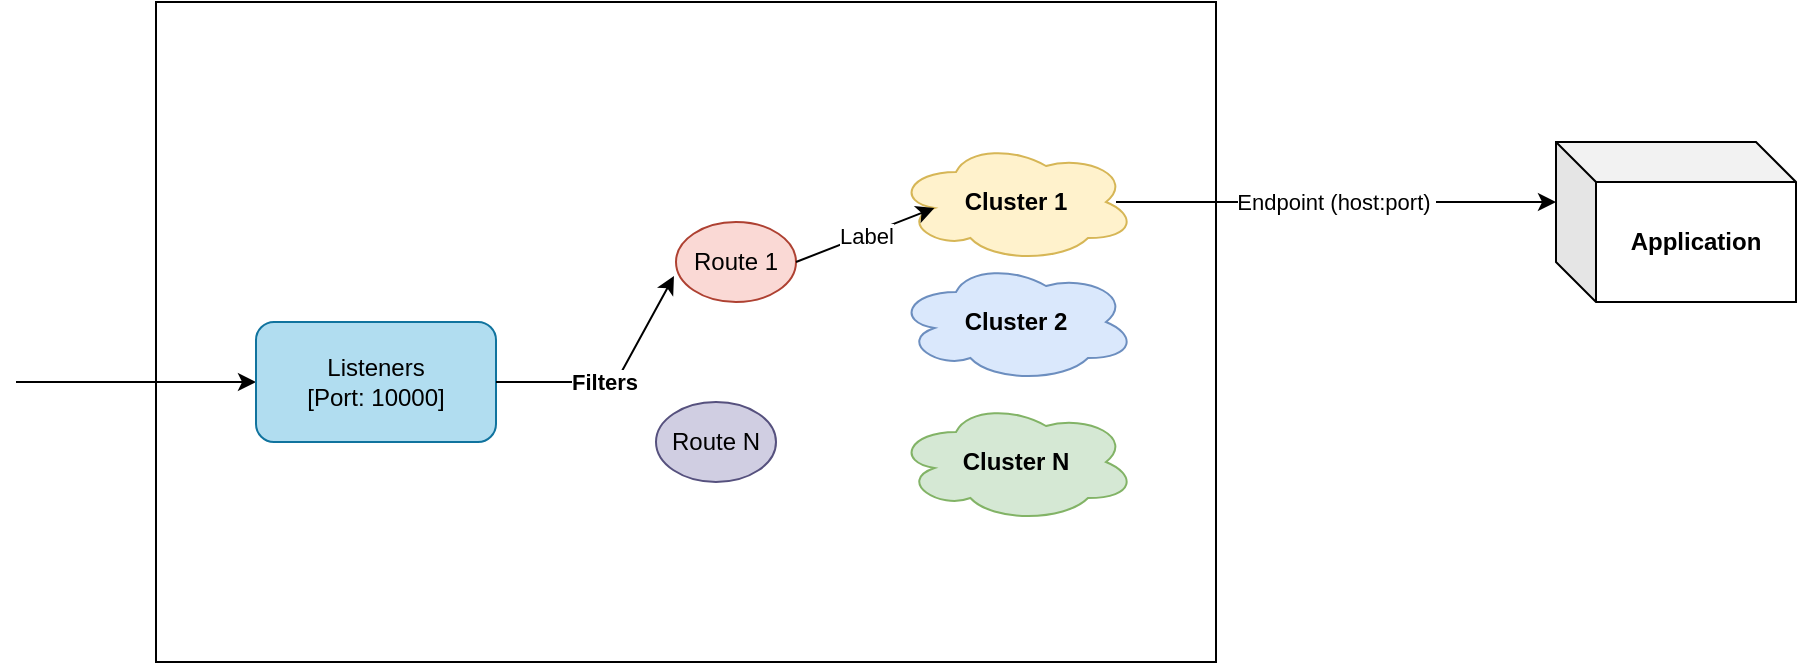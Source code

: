 <mxfile version="21.2.9" type="device">
  <diagram name="Page-1" id="2wHqhmnI1RYG7l9WMeO5">
    <mxGraphModel dx="1354" dy="796" grid="1" gridSize="10" guides="1" tooltips="1" connect="1" arrows="1" fold="1" page="1" pageScale="1" pageWidth="827" pageHeight="1169" math="0" shadow="0">
      <root>
        <mxCell id="0" />
        <mxCell id="1" parent="0" />
        <mxCell id="qaO6YQ1z2F562kpD8xXE-15" value="" style="rounded=0;whiteSpace=wrap;html=1;" vertex="1" parent="1">
          <mxGeometry x="80" y="240" width="530" height="330" as="geometry" />
        </mxCell>
        <mxCell id="qaO6YQ1z2F562kpD8xXE-3" value="" style="endArrow=classic;html=1;rounded=0;entryX=0;entryY=0.5;entryDx=0;entryDy=0;" edge="1" parent="1" target="qaO6YQ1z2F562kpD8xXE-4">
          <mxGeometry width="50" height="50" relative="1" as="geometry">
            <mxPoint x="10" y="430" as="sourcePoint" />
            <mxPoint x="110" y="390" as="targetPoint" />
          </mxGeometry>
        </mxCell>
        <mxCell id="qaO6YQ1z2F562kpD8xXE-4" value="Listeners&lt;br&gt;[Port: 10000]" style="rounded=1;whiteSpace=wrap;html=1;fillColor=#b1ddf0;strokeColor=#10739e;" vertex="1" parent="1">
          <mxGeometry x="130" y="400" width="120" height="60" as="geometry" />
        </mxCell>
        <mxCell id="qaO6YQ1z2F562kpD8xXE-5" value="" style="endArrow=classic;html=1;rounded=0;exitX=1;exitY=0.5;exitDx=0;exitDy=0;entryX=-0.017;entryY=0.675;entryDx=0;entryDy=0;entryPerimeter=0;" edge="1" parent="1" source="qaO6YQ1z2F562kpD8xXE-4" target="qaO6YQ1z2F562kpD8xXE-7">
          <mxGeometry relative="1" as="geometry">
            <mxPoint x="280" y="420" as="sourcePoint" />
            <mxPoint x="360" y="430" as="targetPoint" />
            <Array as="points">
              <mxPoint x="310" y="430" />
            </Array>
          </mxGeometry>
        </mxCell>
        <mxCell id="qaO6YQ1z2F562kpD8xXE-6" value="&lt;b&gt;Filters&lt;/b&gt;" style="edgeLabel;resizable=0;html=1;align=center;verticalAlign=middle;" connectable="0" vertex="1" parent="qaO6YQ1z2F562kpD8xXE-5">
          <mxGeometry relative="1" as="geometry">
            <mxPoint x="-6" as="offset" />
          </mxGeometry>
        </mxCell>
        <mxCell id="qaO6YQ1z2F562kpD8xXE-7" value="Route 1" style="ellipse;whiteSpace=wrap;html=1;fillColor=#fad9d5;strokeColor=#ae4132;" vertex="1" parent="1">
          <mxGeometry x="340" y="350" width="60" height="40" as="geometry" />
        </mxCell>
        <mxCell id="qaO6YQ1z2F562kpD8xXE-8" value="Route N" style="ellipse;whiteSpace=wrap;html=1;fillColor=#d0cee2;strokeColor=#56517e;" vertex="1" parent="1">
          <mxGeometry x="330" y="440" width="60" height="40" as="geometry" />
        </mxCell>
        <mxCell id="qaO6YQ1z2F562kpD8xXE-10" value="&lt;b style=&quot;border-color: var(--border-color);&quot;&gt;Cluster 1&lt;/b&gt;" style="ellipse;shape=cloud;whiteSpace=wrap;html=1;fillColor=#fff2cc;strokeColor=#d6b656;" vertex="1" parent="1">
          <mxGeometry x="450" y="310" width="120" height="60" as="geometry" />
        </mxCell>
        <mxCell id="qaO6YQ1z2F562kpD8xXE-11" value="&lt;b style=&quot;border-color: var(--border-color);&quot;&gt;Cluster 2&lt;/b&gt;" style="ellipse;shape=cloud;whiteSpace=wrap;html=1;fillColor=#dae8fc;strokeColor=#6c8ebf;" vertex="1" parent="1">
          <mxGeometry x="450" y="370" width="120" height="60" as="geometry" />
        </mxCell>
        <mxCell id="qaO6YQ1z2F562kpD8xXE-12" value="&lt;b style=&quot;border-color: var(--border-color);&quot;&gt;Cluster N&lt;/b&gt;" style="ellipse;shape=cloud;whiteSpace=wrap;html=1;fillColor=#d5e8d4;strokeColor=#82b366;" vertex="1" parent="1">
          <mxGeometry x="450" y="440" width="120" height="60" as="geometry" />
        </mxCell>
        <mxCell id="qaO6YQ1z2F562kpD8xXE-13" value="" style="endArrow=classic;html=1;rounded=0;exitX=1;exitY=0.5;exitDx=0;exitDy=0;entryX=0.16;entryY=0.55;entryDx=0;entryDy=0;entryPerimeter=0;" edge="1" parent="1" source="qaO6YQ1z2F562kpD8xXE-7" target="qaO6YQ1z2F562kpD8xXE-10">
          <mxGeometry relative="1" as="geometry">
            <mxPoint x="470" y="370" as="sourcePoint" />
            <mxPoint x="570" y="370" as="targetPoint" />
          </mxGeometry>
        </mxCell>
        <mxCell id="qaO6YQ1z2F562kpD8xXE-14" value="Label" style="edgeLabel;resizable=0;html=1;align=center;verticalAlign=middle;" connectable="0" vertex="1" parent="qaO6YQ1z2F562kpD8xXE-13">
          <mxGeometry relative="1" as="geometry" />
        </mxCell>
        <mxCell id="qaO6YQ1z2F562kpD8xXE-17" value="&lt;b&gt;Application&lt;/b&gt;" style="shape=cube;whiteSpace=wrap;html=1;boundedLbl=1;backgroundOutline=1;darkOpacity=0.05;darkOpacity2=0.1;" vertex="1" parent="1">
          <mxGeometry x="780" y="310" width="120" height="80" as="geometry" />
        </mxCell>
        <mxCell id="qaO6YQ1z2F562kpD8xXE-18" value="" style="endArrow=classic;html=1;rounded=0;entryX=0;entryY=0;entryDx=0;entryDy=30;entryPerimeter=0;" edge="1" parent="1" target="qaO6YQ1z2F562kpD8xXE-17">
          <mxGeometry relative="1" as="geometry">
            <mxPoint x="560" y="340" as="sourcePoint" />
            <mxPoint x="660" y="340" as="targetPoint" />
          </mxGeometry>
        </mxCell>
        <mxCell id="qaO6YQ1z2F562kpD8xXE-19" value="Endpoint (host:port)&amp;nbsp;" style="edgeLabel;resizable=0;html=1;align=center;verticalAlign=middle;" connectable="0" vertex="1" parent="qaO6YQ1z2F562kpD8xXE-18">
          <mxGeometry relative="1" as="geometry" />
        </mxCell>
      </root>
    </mxGraphModel>
  </diagram>
</mxfile>
